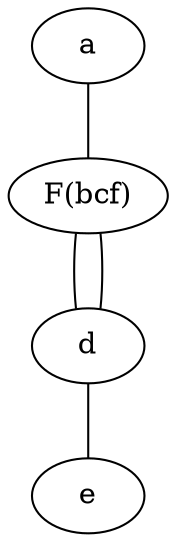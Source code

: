 graph G {
    a -- "F(bcf)" -- d -- e;
    "F(bcf)" -- d;
    
    color=blue
  }
  
  // dot fusion_processed.dot -Kcirco -Tpng -o fusion_processed.png